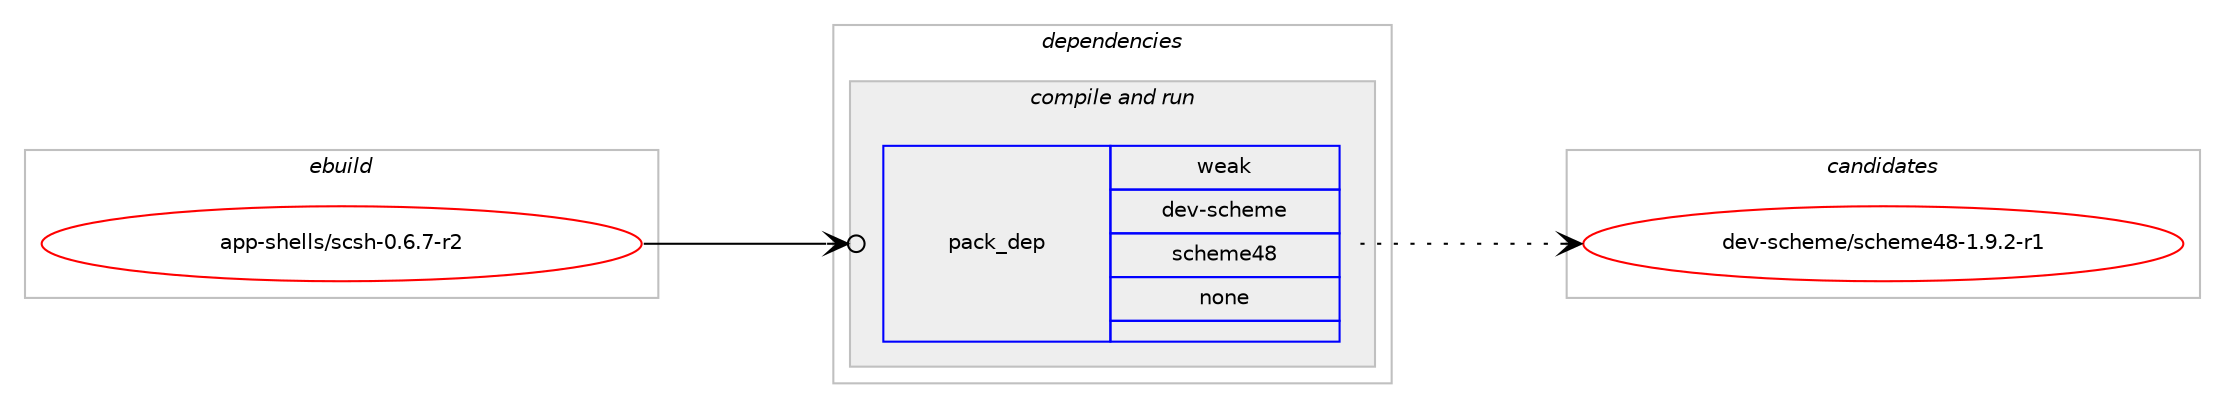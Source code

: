 digraph prolog {

# *************
# Graph options
# *************

newrank=true;
concentrate=true;
compound=true;
graph [rankdir=LR,fontname=Helvetica,fontsize=10,ranksep=1.5];#, ranksep=2.5, nodesep=0.2];
edge  [arrowhead=vee];
node  [fontname=Helvetica,fontsize=10];

# **********
# The ebuild
# **********

subgraph cluster_leftcol {
color=gray;
rank=same;
label=<<i>ebuild</i>>;
id [label="app-shells/scsh-0.6.7-r2", color=red, width=4, href="../app-shells/scsh-0.6.7-r2.svg"];
}

# ****************
# The dependencies
# ****************

subgraph cluster_midcol {
color=gray;
label=<<i>dependencies</i>>;
subgraph cluster_compile {
fillcolor="#eeeeee";
style=filled;
label=<<i>compile</i>>;
}
subgraph cluster_compileandrun {
fillcolor="#eeeeee";
style=filled;
label=<<i>compile and run</i>>;
subgraph pack931813 {
dependency1307538 [label=<<TABLE BORDER="0" CELLBORDER="1" CELLSPACING="0" CELLPADDING="4" WIDTH="220"><TR><TD ROWSPAN="6" CELLPADDING="30">pack_dep</TD></TR><TR><TD WIDTH="110">weak</TD></TR><TR><TD>dev-scheme</TD></TR><TR><TD>scheme48</TD></TR><TR><TD>none</TD></TR><TR><TD></TD></TR></TABLE>>, shape=none, color=blue];
}
id:e -> dependency1307538:w [weight=20,style="solid",arrowhead="odotvee"];
}
subgraph cluster_run {
fillcolor="#eeeeee";
style=filled;
label=<<i>run</i>>;
}
}

# **************
# The candidates
# **************

subgraph cluster_choices {
rank=same;
color=gray;
label=<<i>candidates</i>>;

subgraph choice931813 {
color=black;
nodesep=1;
choice1001011184511599104101109101471159910410110910152564549465746504511449 [label="dev-scheme/scheme48-1.9.2-r1", color=red, width=4,href="../dev-scheme/scheme48-1.9.2-r1.svg"];
dependency1307538:e -> choice1001011184511599104101109101471159910410110910152564549465746504511449:w [style=dotted,weight="100"];
}
}

}
